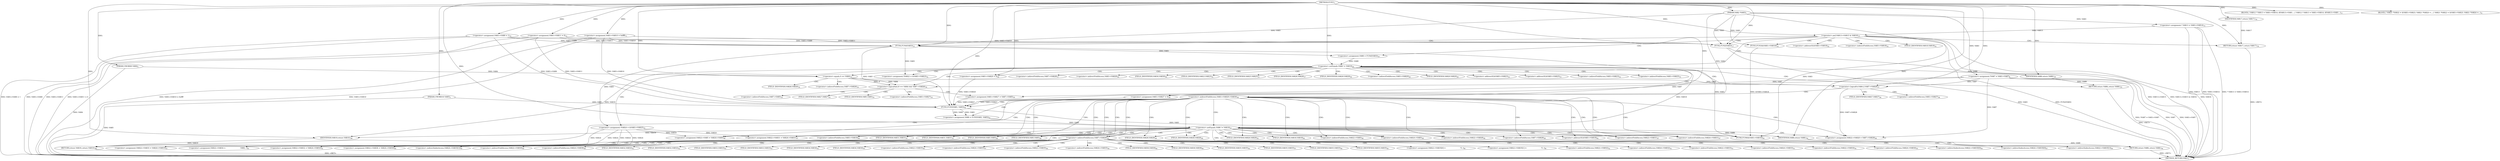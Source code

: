digraph "FUN1" {  
"8" [label = <(METHOD,FUN1)<SUB>1</SUB>> ]
"219" [label = <(METHOD_RETURN,VAR1)<SUB>1</SUB>> ]
"9" [label = <(PARAM,VAR2 *VAR3)<SUB>1</SUB>> ]
"10" [label = <(PARAM,UWORD8 VAR4)<SUB>2</SUB>> ]
"11" [label = <(PARAM,UWORD16 VAR5)<SUB>3</SUB>> ]
"14" [label = <(&lt;operator&gt;.assignment,*VAR7 = VAR3-&gt;VAR7)<SUB>6</SUB>> ]
"20" [label = <(&lt;operator&gt;.assignment,VAR3-&gt;VAR9 = 1)<SUB>10</SUB>> ]
"25" [label = <(&lt;operator&gt;.assignment,VAR3-&gt;VAR10 = 0xffff)<SUB>11</SUB>> ]
"30" [label = <(&lt;operator&gt;.assignment,VAR3-&gt;VAR11 = 0)<SUB>12</SUB>> ]
"35" [label = <(BLOCK,{
 VAR12 * VAR13 = VAR3-&gt;VAR14;
 if(VAR13-&gt;VAR1...,{
 VAR12 * VAR13 = VAR3-&gt;VAR14;
 if(VAR13-&gt;VAR1...)<SUB>13</SUB>> ]
"53" [label = <(FUN3,FUN3(&amp;VAR3-&gt;VAR18))<SUB>22</SUB>> ]
"58" [label = <(&lt;operator&gt;.assignment,VAR8 = FUN4(VAR3))<SUB>23</SUB>> ]
"69" [label = <(&lt;operator&gt;.assignment,VAR3-&gt;VAR20 = 0)<SUB>26</SUB>> ]
"74" [label = <(BLOCK,{
 VAR21 *VAR22 = &amp;VAR3-&gt;VAR23;
 VAR21 *VAR24 =...,{
 VAR21 *VAR22 = &amp;VAR3-&gt;VAR23;
 VAR21 *VAR24 =...)<SUB>31</SUB>> ]
"212" [label = <(FUN6,FUN6(&amp;VAR3-&gt;VAR18))<SUB>64</SUB>> ]
"217" [label = <(RETURN,return VAR19;,return VAR19;)<SUB>66</SUB>> ]
"37" [label = <(&lt;operator&gt;.assignment,* VAR13 = VAR3-&gt;VAR14)<SUB>14</SUB>> ]
"63" [label = <(&lt;operator&gt;.notEquals,VAR8 != VAR19)<SUB>24</SUB>> ]
"76" [label = <(&lt;operator&gt;.assignment,*VAR22 = &amp;VAR3-&gt;VAR23)<SUB>32</SUB>> ]
"83" [label = <(&lt;operator&gt;.assignment,*VAR24 = &amp;VAR3-&gt;VAR25)<SUB>33</SUB>> ]
"136" [label = <(&lt;operator&gt;.assignment,VAR22-&gt;VAR31 = VAR24-&gt;VAR31)<SUB>47</SUB>> ]
"143" [label = <(&lt;operator&gt;.assignment,VAR22-&gt;VAR5 = VAR24-&gt;VAR5)<SUB>48</SUB>> ]
"150" [label = <(&lt;operator&gt;.assignment,VAR22-&gt;VAR28 = VAR7-&gt;VAR28)<SUB>49</SUB>> ]
"218" [label = <(IDENTIFIER,VAR19,return VAR19;)<SUB>66</SUB>> ]
"43" [label = <(&lt;operator&gt;.and,VAR13-&gt;VAR15 &amp; VAR16)<SUB>15</SUB>> ]
"60" [label = <(FUN4,FUN4(VAR3))<SUB>23</SUB>> ]
"67" [label = <(RETURN,return VAR8;,return VAR8;)<SUB>25</SUB>> ]
"90" [label = <(&lt;operator&gt;.logicalAnd,(0 == VAR4) &amp;&amp; VAR7-&gt;VAR26)<SUB>34</SUB>> ]
"106" [label = <(&lt;operator&gt;.logicalOr,VAR4 || VAR7-&gt;VAR28)<SUB>37</SUB>> ]
"49" [label = <(FUN2,FUN2(VAR3))<SUB>17</SUB>> ]
"51" [label = <(RETURN,return VAR17;,return VAR17;)<SUB>18</SUB>> ]
"68" [label = <(IDENTIFIER,VAR8,return VAR8;)<SUB>25</SUB>> ]
"98" [label = <(&lt;operator&gt;.assignment,VAR3-&gt;VAR27 = VAR7-&gt;VAR5)<SUB>35</SUB>> ]
"112" [label = <(&lt;operator&gt;.assignment,VAR3-&gt;VAR27 = 0)<SUB>38</SUB>> ]
"124" [label = <(&lt;operator&gt;.assignment,VAR8 = FUN5(VAR3, VAR5))<SUB>42</SUB>> ]
"162" [label = <(&lt;operator&gt;.assignment,VAR22-&gt;VAR32 = VAR24-&gt;VAR32)<SUB>52</SUB>> ]
"169" [label = <(&lt;operator&gt;.assignment,VAR22-&gt;VAR33 = VAR24-&gt;VAR33)<SUB>53</SUB>> ]
"176" [label = <(&lt;operator&gt;.assignment,VAR22-&gt;VAR34 =
                            VAR2...)<SUB>54</SUB>> ]
"183" [label = <(&lt;operator&gt;.assignment,VAR22-&gt;VAR35[0] =
                            V...)<SUB>56</SUB>> ]
"194" [label = <(&lt;operator&gt;.assignment,VAR22-&gt;VAR35[1] =
                            V...)<SUB>58</SUB>> ]
"205" [label = <(&lt;operator&gt;.assignment,VAR22-&gt;VAR36 = VAR24-&gt;VAR36)<SUB>60</SUB>> ]
"52" [label = <(IDENTIFIER,VAR17,return VAR17;)<SUB>18</SUB>> ]
"91" [label = <(&lt;operator&gt;.equals,0 == VAR4)<SUB>34</SUB>> ]
"130" [label = <(&lt;operator&gt;.notEquals,VAR8 != VAR19)<SUB>43</SUB>> ]
"126" [label = <(FUN5,FUN5(VAR3, VAR5))<SUB>42</SUB>> ]
"134" [label = <(RETURN,return VAR8;,return VAR8;)<SUB>44</SUB>> ]
"135" [label = <(IDENTIFIER,VAR8,return VAR8;)<SUB>44</SUB>> ]
"54" [label = <(&lt;operator&gt;.addressOf,&amp;VAR3-&gt;VAR18)<SUB>22</SUB>> ]
"70" [label = <(&lt;operator&gt;.indirectFieldAccess,VAR3-&gt;VAR20)<SUB>26</SUB>> ]
"213" [label = <(&lt;operator&gt;.addressOf,&amp;VAR3-&gt;VAR18)<SUB>64</SUB>> ]
"55" [label = <(&lt;operator&gt;.indirectFieldAccess,VAR3-&gt;VAR18)<SUB>22</SUB>> ]
"72" [label = <(FIELD_IDENTIFIER,VAR20,VAR20)<SUB>26</SUB>> ]
"78" [label = <(&lt;operator&gt;.addressOf,&amp;VAR3-&gt;VAR23)<SUB>32</SUB>> ]
"85" [label = <(&lt;operator&gt;.addressOf,&amp;VAR3-&gt;VAR25)<SUB>33</SUB>> ]
"118" [label = <(&lt;operator&gt;.indirectFieldAccess,VAR3-&gt;VAR29-&gt;VAR30)<SUB>40</SUB>> ]
"137" [label = <(&lt;operator&gt;.indirectFieldAccess,VAR22-&gt;VAR31)<SUB>47</SUB>> ]
"140" [label = <(&lt;operator&gt;.indirectFieldAccess,VAR24-&gt;VAR31)<SUB>47</SUB>> ]
"144" [label = <(&lt;operator&gt;.indirectFieldAccess,VAR22-&gt;VAR5)<SUB>48</SUB>> ]
"147" [label = <(&lt;operator&gt;.indirectFieldAccess,VAR24-&gt;VAR5)<SUB>48</SUB>> ]
"151" [label = <(&lt;operator&gt;.indirectFieldAccess,VAR22-&gt;VAR28)<SUB>49</SUB>> ]
"154" [label = <(&lt;operator&gt;.indirectFieldAccess,VAR7-&gt;VAR28)<SUB>49</SUB>> ]
"158" [label = <(&lt;operator&gt;.indirectFieldAccess,VAR7-&gt;VAR26)<SUB>50</SUB>> ]
"214" [label = <(&lt;operator&gt;.indirectFieldAccess,VAR3-&gt;VAR18)<SUB>64</SUB>> ]
"57" [label = <(FIELD_IDENTIFIER,VAR18,VAR18)<SUB>22</SUB>> ]
"79" [label = <(&lt;operator&gt;.indirectFieldAccess,VAR3-&gt;VAR23)<SUB>32</SUB>> ]
"86" [label = <(&lt;operator&gt;.indirectFieldAccess,VAR3-&gt;VAR25)<SUB>33</SUB>> ]
"94" [label = <(&lt;operator&gt;.indirectFieldAccess,VAR7-&gt;VAR26)<SUB>34</SUB>> ]
"108" [label = <(&lt;operator&gt;.indirectFieldAccess,VAR7-&gt;VAR28)<SUB>37</SUB>> ]
"119" [label = <(&lt;operator&gt;.indirectFieldAccess,VAR3-&gt;VAR29)<SUB>40</SUB>> ]
"122" [label = <(FIELD_IDENTIFIER,VAR30,VAR30)<SUB>40</SUB>> ]
"139" [label = <(FIELD_IDENTIFIER,VAR31,VAR31)<SUB>47</SUB>> ]
"142" [label = <(FIELD_IDENTIFIER,VAR31,VAR31)<SUB>47</SUB>> ]
"146" [label = <(FIELD_IDENTIFIER,VAR5,VAR5)<SUB>48</SUB>> ]
"149" [label = <(FIELD_IDENTIFIER,VAR5,VAR5)<SUB>48</SUB>> ]
"153" [label = <(FIELD_IDENTIFIER,VAR28,VAR28)<SUB>49</SUB>> ]
"156" [label = <(FIELD_IDENTIFIER,VAR28,VAR28)<SUB>49</SUB>> ]
"160" [label = <(FIELD_IDENTIFIER,VAR26,VAR26)<SUB>50</SUB>> ]
"216" [label = <(FIELD_IDENTIFIER,VAR18,VAR18)<SUB>64</SUB>> ]
"81" [label = <(FIELD_IDENTIFIER,VAR23,VAR23)<SUB>32</SUB>> ]
"88" [label = <(FIELD_IDENTIFIER,VAR25,VAR25)<SUB>33</SUB>> ]
"96" [label = <(FIELD_IDENTIFIER,VAR26,VAR26)<SUB>34</SUB>> ]
"99" [label = <(&lt;operator&gt;.indirectFieldAccess,VAR3-&gt;VAR27)<SUB>35</SUB>> ]
"102" [label = <(&lt;operator&gt;.indirectFieldAccess,VAR7-&gt;VAR5)<SUB>35</SUB>> ]
"110" [label = <(FIELD_IDENTIFIER,VAR28,VAR28)<SUB>37</SUB>> ]
"113" [label = <(&lt;operator&gt;.indirectFieldAccess,VAR3-&gt;VAR27)<SUB>38</SUB>> ]
"121" [label = <(FIELD_IDENTIFIER,VAR29,VAR29)<SUB>40</SUB>> ]
"163" [label = <(&lt;operator&gt;.indirectFieldAccess,VAR22-&gt;VAR32)<SUB>52</SUB>> ]
"166" [label = <(&lt;operator&gt;.indirectFieldAccess,VAR24-&gt;VAR32)<SUB>52</SUB>> ]
"170" [label = <(&lt;operator&gt;.indirectFieldAccess,VAR22-&gt;VAR33)<SUB>53</SUB>> ]
"173" [label = <(&lt;operator&gt;.indirectFieldAccess,VAR24-&gt;VAR33)<SUB>53</SUB>> ]
"177" [label = <(&lt;operator&gt;.indirectFieldAccess,VAR22-&gt;VAR34)<SUB>54</SUB>> ]
"180" [label = <(&lt;operator&gt;.indirectFieldAccess,VAR24-&gt;VAR34)<SUB>55</SUB>> ]
"184" [label = <(&lt;operator&gt;.indirectIndexAccess,VAR22-&gt;VAR35[0])<SUB>56</SUB>> ]
"189" [label = <(&lt;operator&gt;.indirectIndexAccess,VAR24-&gt;VAR35[0])<SUB>57</SUB>> ]
"195" [label = <(&lt;operator&gt;.indirectIndexAccess,VAR22-&gt;VAR35[1])<SUB>58</SUB>> ]
"200" [label = <(&lt;operator&gt;.indirectIndexAccess,VAR24-&gt;VAR35[1])<SUB>59</SUB>> ]
"206" [label = <(&lt;operator&gt;.indirectFieldAccess,VAR22-&gt;VAR36)<SUB>60</SUB>> ]
"209" [label = <(&lt;operator&gt;.indirectFieldAccess,VAR24-&gt;VAR36)<SUB>60</SUB>> ]
"101" [label = <(FIELD_IDENTIFIER,VAR27,VAR27)<SUB>35</SUB>> ]
"104" [label = <(FIELD_IDENTIFIER,VAR5,VAR5)<SUB>35</SUB>> ]
"115" [label = <(FIELD_IDENTIFIER,VAR27,VAR27)<SUB>38</SUB>> ]
"165" [label = <(FIELD_IDENTIFIER,VAR32,VAR32)<SUB>52</SUB>> ]
"168" [label = <(FIELD_IDENTIFIER,VAR32,VAR32)<SUB>52</SUB>> ]
"172" [label = <(FIELD_IDENTIFIER,VAR33,VAR33)<SUB>53</SUB>> ]
"175" [label = <(FIELD_IDENTIFIER,VAR33,VAR33)<SUB>53</SUB>> ]
"179" [label = <(FIELD_IDENTIFIER,VAR34,VAR34)<SUB>54</SUB>> ]
"182" [label = <(FIELD_IDENTIFIER,VAR34,VAR34)<SUB>55</SUB>> ]
"185" [label = <(&lt;operator&gt;.indirectFieldAccess,VAR22-&gt;VAR35)<SUB>56</SUB>> ]
"190" [label = <(&lt;operator&gt;.indirectFieldAccess,VAR24-&gt;VAR35)<SUB>57</SUB>> ]
"196" [label = <(&lt;operator&gt;.indirectFieldAccess,VAR22-&gt;VAR35)<SUB>58</SUB>> ]
"201" [label = <(&lt;operator&gt;.indirectFieldAccess,VAR24-&gt;VAR35)<SUB>59</SUB>> ]
"208" [label = <(FIELD_IDENTIFIER,VAR36,VAR36)<SUB>60</SUB>> ]
"211" [label = <(FIELD_IDENTIFIER,VAR36,VAR36)<SUB>60</SUB>> ]
"187" [label = <(FIELD_IDENTIFIER,VAR35,VAR35)<SUB>56</SUB>> ]
"192" [label = <(FIELD_IDENTIFIER,VAR35,VAR35)<SUB>57</SUB>> ]
"198" [label = <(FIELD_IDENTIFIER,VAR35,VAR35)<SUB>58</SUB>> ]
"203" [label = <(FIELD_IDENTIFIER,VAR35,VAR35)<SUB>59</SUB>> ]
  "67" -> "219"  [ label = "DDG: &lt;RET&gt;"] 
  "134" -> "219"  [ label = "DDG: &lt;RET&gt;"] 
  "217" -> "219"  [ label = "DDG: &lt;RET&gt;"] 
  "51" -> "219"  [ label = "DDG: &lt;RET&gt;"] 
  "10" -> "219"  [ label = "DDG: VAR4"] 
  "11" -> "219"  [ label = "DDG: VAR5"] 
  "14" -> "219"  [ label = "DDG: VAR7"] 
  "14" -> "219"  [ label = "DDG: VAR3-&gt;VAR7"] 
  "14" -> "219"  [ label = "DDG: *VAR7 = VAR3-&gt;VAR7"] 
  "20" -> "219"  [ label = "DDG: VAR3-&gt;VAR9"] 
  "20" -> "219"  [ label = "DDG: VAR3-&gt;VAR9 = 1"] 
  "25" -> "219"  [ label = "DDG: VAR3-&gt;VAR10"] 
  "25" -> "219"  [ label = "DDG: VAR3-&gt;VAR10 = 0xffff"] 
  "30" -> "219"  [ label = "DDG: VAR3-&gt;VAR11"] 
  "30" -> "219"  [ label = "DDG: VAR3-&gt;VAR11 = 0"] 
  "37" -> "219"  [ label = "DDG: VAR13"] 
  "37" -> "219"  [ label = "DDG: VAR3-&gt;VAR14"] 
  "37" -> "219"  [ label = "DDG: * VAR13 = VAR3-&gt;VAR14"] 
  "43" -> "219"  [ label = "DDG: VAR13-&gt;VAR15"] 
  "43" -> "219"  [ label = "DDG: VAR13-&gt;VAR15 &amp; VAR16"] 
  "49" -> "219"  [ label = "DDG: VAR3"] 
  "49" -> "219"  [ label = "DDG: FUN2(VAR3)"] 
  "43" -> "219"  [ label = "DDG: VAR16"] 
  "8" -> "9"  [ label = "DDG: "] 
  "8" -> "10"  [ label = "DDG: "] 
  "8" -> "11"  [ label = "DDG: "] 
  "9" -> "14"  [ label = "DDG: VAR3"] 
  "8" -> "20"  [ label = "DDG: "] 
  "8" -> "25"  [ label = "DDG: "] 
  "8" -> "30"  [ label = "DDG: "] 
  "8" -> "35"  [ label = "DDG: "] 
  "60" -> "58"  [ label = "DDG: VAR3"] 
  "8" -> "69"  [ label = "DDG: "] 
  "8" -> "74"  [ label = "DDG: "] 
  "218" -> "217"  [ label = "DDG: VAR19"] 
  "9" -> "37"  [ label = "DDG: VAR3"] 
  "9" -> "53"  [ label = "DDG: VAR3"] 
  "60" -> "76"  [ label = "DDG: VAR3"] 
  "60" -> "83"  [ label = "DDG: VAR3"] 
  "83" -> "136"  [ label = "DDG: VAR24"] 
  "83" -> "143"  [ label = "DDG: VAR24"] 
  "14" -> "150"  [ label = "DDG: VAR7"] 
  "106" -> "150"  [ label = "DDG: VAR7-&gt;VAR28"] 
  "53" -> "212"  [ label = "DDG: &amp;VAR3-&gt;VAR18"] 
  "9" -> "212"  [ label = "DDG: VAR3"] 
  "60" -> "212"  [ label = "DDG: VAR3"] 
  "126" -> "212"  [ label = "DDG: VAR3"] 
  "130" -> "218"  [ label = "DDG: VAR19"] 
  "63" -> "218"  [ label = "DDG: VAR19"] 
  "8" -> "218"  [ label = "DDG: "] 
  "9" -> "60"  [ label = "DDG: VAR3"] 
  "20" -> "60"  [ label = "DDG: VAR3-&gt;VAR9"] 
  "25" -> "60"  [ label = "DDG: VAR3-&gt;VAR10"] 
  "30" -> "60"  [ label = "DDG: VAR3-&gt;VAR11"] 
  "8" -> "60"  [ label = "DDG: "] 
  "58" -> "63"  [ label = "DDG: VAR8"] 
  "8" -> "63"  [ label = "DDG: "] 
  "68" -> "67"  [ label = "DDG: VAR8"] 
  "37" -> "43"  [ label = "DDG: VAR13"] 
  "8" -> "43"  [ label = "DDG: "] 
  "52" -> "51"  [ label = "DDG: VAR17"] 
  "8" -> "51"  [ label = "DDG: "] 
  "63" -> "68"  [ label = "DDG: VAR8"] 
  "8" -> "68"  [ label = "DDG: "] 
  "91" -> "90"  [ label = "DDG: 0"] 
  "91" -> "90"  [ label = "DDG: VAR4"] 
  "14" -> "90"  [ label = "DDG: VAR7"] 
  "14" -> "98"  [ label = "DDG: VAR7"] 
  "91" -> "106"  [ label = "DDG: VAR4"] 
  "8" -> "106"  [ label = "DDG: "] 
  "14" -> "106"  [ label = "DDG: VAR7"] 
  "8" -> "112"  [ label = "DDG: "] 
  "126" -> "124"  [ label = "DDG: VAR3"] 
  "126" -> "124"  [ label = "DDG: VAR5"] 
  "83" -> "162"  [ label = "DDG: VAR24"] 
  "83" -> "169"  [ label = "DDG: VAR24"] 
  "83" -> "176"  [ label = "DDG: VAR24"] 
  "83" -> "205"  [ label = "DDG: VAR24"] 
  "9" -> "49"  [ label = "DDG: VAR3"] 
  "20" -> "49"  [ label = "DDG: VAR3-&gt;VAR9"] 
  "25" -> "49"  [ label = "DDG: VAR3-&gt;VAR10"] 
  "30" -> "49"  [ label = "DDG: VAR3-&gt;VAR11"] 
  "8" -> "49"  [ label = "DDG: "] 
  "8" -> "52"  [ label = "DDG: "] 
  "8" -> "91"  [ label = "DDG: "] 
  "10" -> "91"  [ label = "DDG: VAR4"] 
  "20" -> "126"  [ label = "DDG: VAR3-&gt;VAR9"] 
  "25" -> "126"  [ label = "DDG: VAR3-&gt;VAR10"] 
  "30" -> "126"  [ label = "DDG: VAR3-&gt;VAR11"] 
  "60" -> "126"  [ label = "DDG: VAR3"] 
  "69" -> "126"  [ label = "DDG: VAR3-&gt;VAR20"] 
  "98" -> "126"  [ label = "DDG: VAR3-&gt;VAR27"] 
  "112" -> "126"  [ label = "DDG: VAR3-&gt;VAR27"] 
  "8" -> "126"  [ label = "DDG: "] 
  "9" -> "126"  [ label = "DDG: VAR3"] 
  "11" -> "126"  [ label = "DDG: VAR5"] 
  "124" -> "130"  [ label = "DDG: VAR8"] 
  "8" -> "130"  [ label = "DDG: "] 
  "63" -> "130"  [ label = "DDG: VAR19"] 
  "135" -> "134"  [ label = "DDG: VAR8"] 
  "130" -> "135"  [ label = "DDG: VAR8"] 
  "8" -> "135"  [ label = "DDG: "] 
  "63" -> "81"  [ label = "CDG: "] 
  "63" -> "85"  [ label = "CDG: "] 
  "63" -> "69"  [ label = "CDG: "] 
  "63" -> "67"  [ label = "CDG: "] 
  "63" -> "119"  [ label = "CDG: "] 
  "63" -> "121"  [ label = "CDG: "] 
  "63" -> "76"  [ label = "CDG: "] 
  "63" -> "91"  [ label = "CDG: "] 
  "63" -> "90"  [ label = "CDG: "] 
  "63" -> "79"  [ label = "CDG: "] 
  "63" -> "118"  [ label = "CDG: "] 
  "63" -> "88"  [ label = "CDG: "] 
  "63" -> "70"  [ label = "CDG: "] 
  "63" -> "86"  [ label = "CDG: "] 
  "63" -> "122"  [ label = "CDG: "] 
  "63" -> "72"  [ label = "CDG: "] 
  "63" -> "106"  [ label = "CDG: "] 
  "63" -> "83"  [ label = "CDG: "] 
  "63" -> "78"  [ label = "CDG: "] 
  "63" -> "108"  [ label = "CDG: "] 
  "63" -> "110"  [ label = "CDG: "] 
  "43" -> "60"  [ label = "CDG: "] 
  "43" -> "51"  [ label = "CDG: "] 
  "43" -> "57"  [ label = "CDG: "] 
  "43" -> "54"  [ label = "CDG: "] 
  "43" -> "58"  [ label = "CDG: "] 
  "43" -> "49"  [ label = "CDG: "] 
  "43" -> "53"  [ label = "CDG: "] 
  "43" -> "63"  [ label = "CDG: "] 
  "43" -> "55"  [ label = "CDG: "] 
  "90" -> "98"  [ label = "CDG: "] 
  "90" -> "102"  [ label = "CDG: "] 
  "90" -> "104"  [ label = "CDG: "] 
  "90" -> "101"  [ label = "CDG: "] 
  "90" -> "99"  [ label = "CDG: "] 
  "106" -> "115"  [ label = "CDG: "] 
  "106" -> "113"  [ label = "CDG: "] 
  "106" -> "112"  [ label = "CDG: "] 
  "118" -> "214"  [ label = "CDG: "] 
  "118" -> "136"  [ label = "CDG: "] 
  "118" -> "154"  [ label = "CDG: "] 
  "118" -> "146"  [ label = "CDG: "] 
  "118" -> "149"  [ label = "CDG: "] 
  "118" -> "150"  [ label = "CDG: "] 
  "118" -> "151"  [ label = "CDG: "] 
  "118" -> "213"  [ label = "CDG: "] 
  "118" -> "153"  [ label = "CDG: "] 
  "118" -> "144"  [ label = "CDG: "] 
  "118" -> "137"  [ label = "CDG: "] 
  "118" -> "212"  [ label = "CDG: "] 
  "118" -> "130"  [ label = "CDG: "] 
  "118" -> "139"  [ label = "CDG: "] 
  "118" -> "158"  [ label = "CDG: "] 
  "118" -> "160"  [ label = "CDG: "] 
  "118" -> "142"  [ label = "CDG: "] 
  "118" -> "217"  [ label = "CDG: "] 
  "118" -> "140"  [ label = "CDG: "] 
  "118" -> "143"  [ label = "CDG: "] 
  "118" -> "126"  [ label = "CDG: "] 
  "118" -> "147"  [ label = "CDG: "] 
  "118" -> "216"  [ label = "CDG: "] 
  "118" -> "156"  [ label = "CDG: "] 
  "118" -> "124"  [ label = "CDG: "] 
  "158" -> "192"  [ label = "CDG: "] 
  "158" -> "169"  [ label = "CDG: "] 
  "158" -> "163"  [ label = "CDG: "] 
  "158" -> "179"  [ label = "CDG: "] 
  "158" -> "209"  [ label = "CDG: "] 
  "158" -> "196"  [ label = "CDG: "] 
  "158" -> "185"  [ label = "CDG: "] 
  "158" -> "198"  [ label = "CDG: "] 
  "158" -> "189"  [ label = "CDG: "] 
  "158" -> "162"  [ label = "CDG: "] 
  "158" -> "168"  [ label = "CDG: "] 
  "158" -> "170"  [ label = "CDG: "] 
  "158" -> "206"  [ label = "CDG: "] 
  "158" -> "208"  [ label = "CDG: "] 
  "158" -> "195"  [ label = "CDG: "] 
  "158" -> "187"  [ label = "CDG: "] 
  "158" -> "190"  [ label = "CDG: "] 
  "158" -> "184"  [ label = "CDG: "] 
  "158" -> "173"  [ label = "CDG: "] 
  "158" -> "194"  [ label = "CDG: "] 
  "158" -> "182"  [ label = "CDG: "] 
  "158" -> "201"  [ label = "CDG: "] 
  "158" -> "180"  [ label = "CDG: "] 
  "158" -> "205"  [ label = "CDG: "] 
  "158" -> "183"  [ label = "CDG: "] 
  "158" -> "166"  [ label = "CDG: "] 
  "158" -> "200"  [ label = "CDG: "] 
  "158" -> "176"  [ label = "CDG: "] 
  "158" -> "177"  [ label = "CDG: "] 
  "158" -> "165"  [ label = "CDG: "] 
  "158" -> "211"  [ label = "CDG: "] 
  "158" -> "175"  [ label = "CDG: "] 
  "158" -> "203"  [ label = "CDG: "] 
  "158" -> "172"  [ label = "CDG: "] 
  "91" -> "94"  [ label = "CDG: "] 
  "91" -> "96"  [ label = "CDG: "] 
  "130" -> "214"  [ label = "CDG: "] 
  "130" -> "136"  [ label = "CDG: "] 
  "130" -> "154"  [ label = "CDG: "] 
  "130" -> "146"  [ label = "CDG: "] 
  "130" -> "149"  [ label = "CDG: "] 
  "130" -> "150"  [ label = "CDG: "] 
  "130" -> "151"  [ label = "CDG: "] 
  "130" -> "213"  [ label = "CDG: "] 
  "130" -> "153"  [ label = "CDG: "] 
  "130" -> "144"  [ label = "CDG: "] 
  "130" -> "134"  [ label = "CDG: "] 
  "130" -> "137"  [ label = "CDG: "] 
  "130" -> "212"  [ label = "CDG: "] 
  "130" -> "139"  [ label = "CDG: "] 
  "130" -> "158"  [ label = "CDG: "] 
  "130" -> "160"  [ label = "CDG: "] 
  "130" -> "142"  [ label = "CDG: "] 
  "130" -> "217"  [ label = "CDG: "] 
  "130" -> "140"  [ label = "CDG: "] 
  "130" -> "143"  [ label = "CDG: "] 
  "130" -> "147"  [ label = "CDG: "] 
  "130" -> "216"  [ label = "CDG: "] 
  "130" -> "156"  [ label = "CDG: "] 
}
